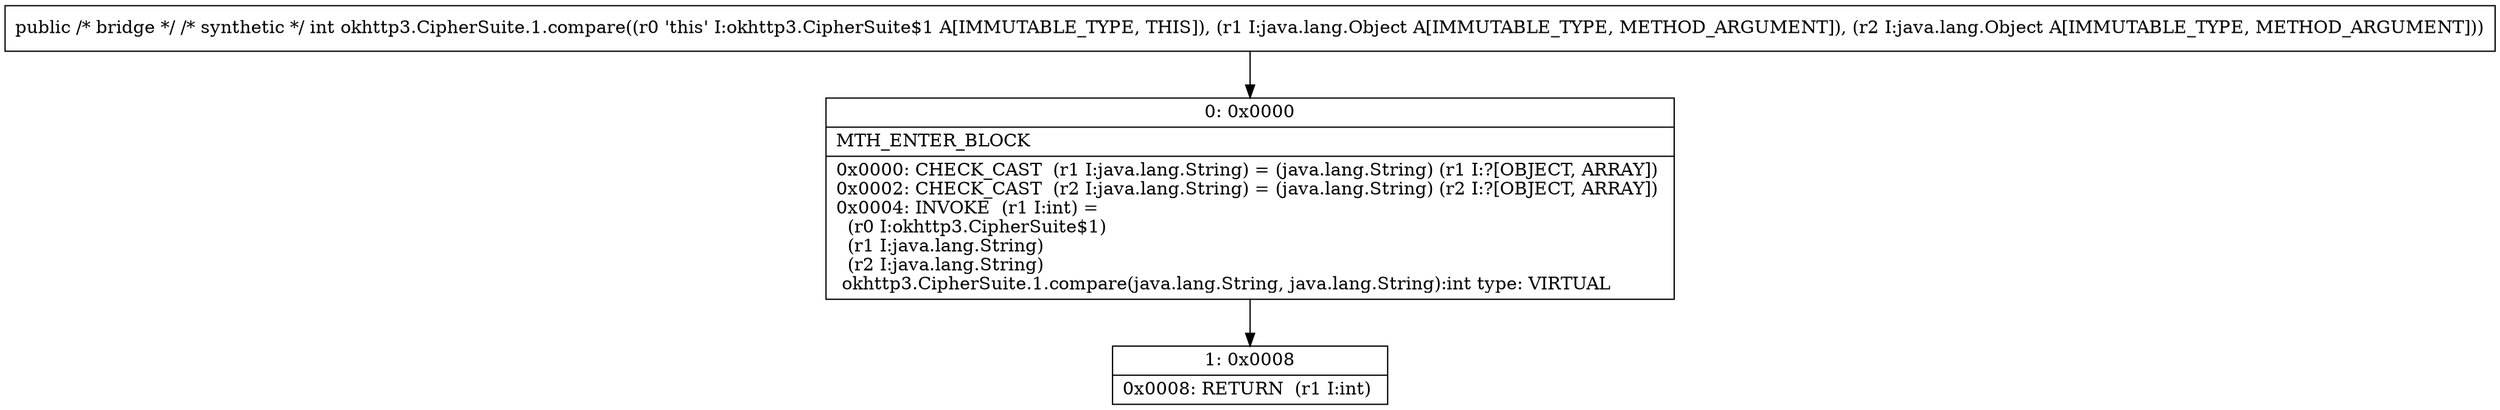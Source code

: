 digraph "CFG forokhttp3.CipherSuite.1.compare(Ljava\/lang\/Object;Ljava\/lang\/Object;)I" {
Node_0 [shape=record,label="{0\:\ 0x0000|MTH_ENTER_BLOCK\l|0x0000: CHECK_CAST  (r1 I:java.lang.String) = (java.lang.String) (r1 I:?[OBJECT, ARRAY]) \l0x0002: CHECK_CAST  (r2 I:java.lang.String) = (java.lang.String) (r2 I:?[OBJECT, ARRAY]) \l0x0004: INVOKE  (r1 I:int) = \l  (r0 I:okhttp3.CipherSuite$1)\l  (r1 I:java.lang.String)\l  (r2 I:java.lang.String)\l okhttp3.CipherSuite.1.compare(java.lang.String, java.lang.String):int type: VIRTUAL \l}"];
Node_1 [shape=record,label="{1\:\ 0x0008|0x0008: RETURN  (r1 I:int) \l}"];
MethodNode[shape=record,label="{public \/* bridge *\/ \/* synthetic *\/ int okhttp3.CipherSuite.1.compare((r0 'this' I:okhttp3.CipherSuite$1 A[IMMUTABLE_TYPE, THIS]), (r1 I:java.lang.Object A[IMMUTABLE_TYPE, METHOD_ARGUMENT]), (r2 I:java.lang.Object A[IMMUTABLE_TYPE, METHOD_ARGUMENT])) }"];
MethodNode -> Node_0;
Node_0 -> Node_1;
}

